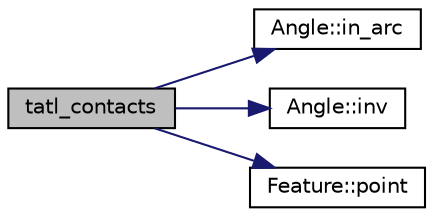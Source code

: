 digraph "tatl_contacts"
{
 // LATEX_PDF_SIZE
  edge [fontname="Helvetica",fontsize="10",labelfontname="Helvetica",labelfontsize="10"];
  node [fontname="Helvetica",fontsize="10",shape=record];
  rankdir="LR";
  Node1 [label="tatl_contacts",height=0.2,width=0.4,color="black", fillcolor="grey75", style="filled", fontcolor="black",tooltip=" "];
  Node1 -> Node2 [color="midnightblue",fontsize="10",style="solid",fontname="Helvetica"];
  Node2 [label="Angle::in_arc",height=0.2,width=0.4,color="black", fillcolor="white", style="filled",URL="$d2/d39/class_angle.html#a9bfaea5dfe9608a7588b0a061f989b6c",tooltip=" "];
  Node1 -> Node3 [color="midnightblue",fontsize="10",style="solid",fontname="Helvetica"];
  Node3 [label="Angle::inv",height=0.2,width=0.4,color="black", fillcolor="white", style="filled",URL="$d2/d39/class_angle.html#a89ceb8b5a8875a955f2b7b3f9397f5a1",tooltip=" "];
  Node1 -> Node4 [color="midnightblue",fontsize="10",style="solid",fontname="Helvetica"];
  Node4 [label="Feature::point",height=0.2,width=0.4,color="black", fillcolor="white", style="filled",URL="$d7/d76/class_feature.html#abcba67e3bc6674faa74c8095cb4dde8a",tooltip=" "];
}
